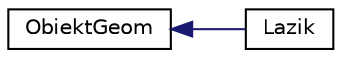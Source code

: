 digraph "Graphical Class Hierarchy"
{
 // LATEX_PDF_SIZE
  edge [fontname="Helvetica",fontsize="10",labelfontname="Helvetica",labelfontsize="10"];
  node [fontname="Helvetica",fontsize="10",shape=record];
  rankdir="LR";
  Node0 [label="ObiektGeom",height=0.2,width=0.4,color="black", fillcolor="white", style="filled",URL="$class_obiekt_geom.html",tooltip="Klasa ObiektGeom."];
  Node0 -> Node1 [dir="back",color="midnightblue",fontsize="10",style="solid",fontname="Helvetica"];
  Node1 [label="Lazik",height=0.2,width=0.4,color="black", fillcolor="white", style="filled",URL="$class_lazik.html",tooltip="Klasa Lazik."];
}
